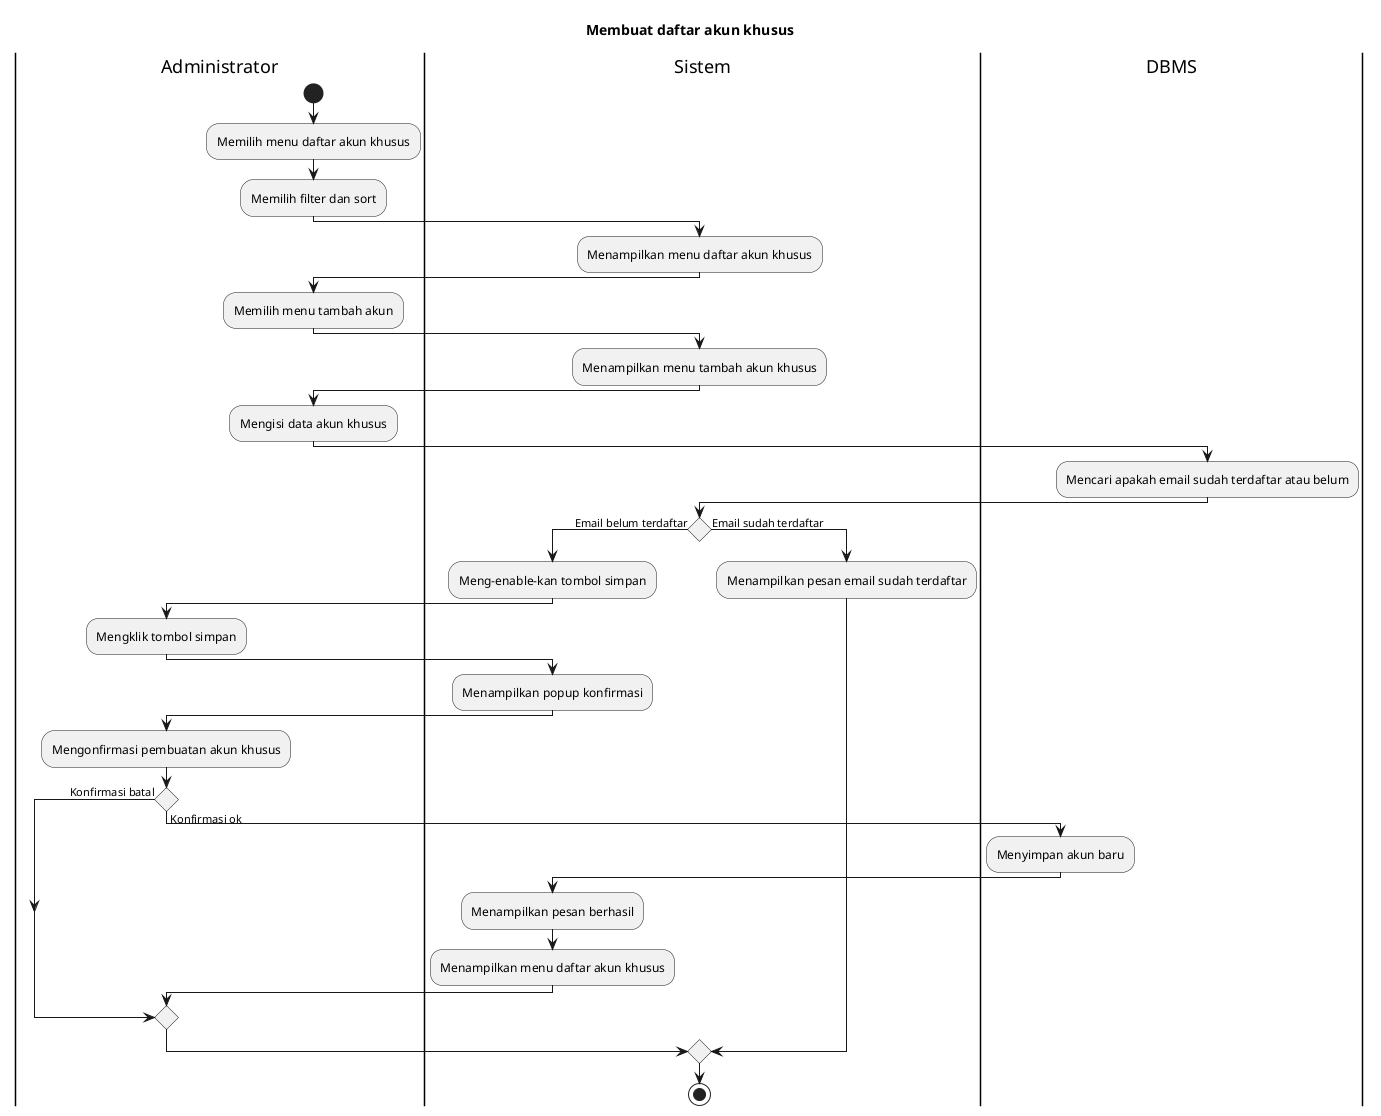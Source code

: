 @startuml UC-MGUSER-010 - Membuat daftar akun khusus
title Membuat daftar akun khusus

|Administrator|
start
:Memilih menu daftar akun khusus;
:Memilih filter dan sort;

|Sistem|
:Menampilkan menu daftar akun khusus;

|Administrator|
:Memilih menu tambah akun;

|Sistem|
:Menampilkan menu tambah akun khusus;

|Administrator|
:Mengisi data akun khusus;

|DBMS|
:Mencari apakah email sudah terdaftar atau belum;

|Sistem|
if () then (Email belum terdaftar)
  |Sistem|
  :Meng-enable-kan tombol simpan;

  |Administrator|
  :Mengklik tombol simpan;
  
  |Sistem|
  :Menampilkan popup konfirmasi;

  |Administrator|
  :Mengonfirmasi pembuatan akun khusus;

  if () then (Konfirmasi batal)
  else (Konfirmasi ok)
    |DBMS|
    :Menyimpan akun baru;

    |Sistem|
    :Menampilkan pesan berhasil;
    :Menampilkan menu daftar akun khusus;
  endif
else (Email sudah terdaftar)
  :Menampilkan pesan email sudah terdaftar;
endif

stop

@enduml